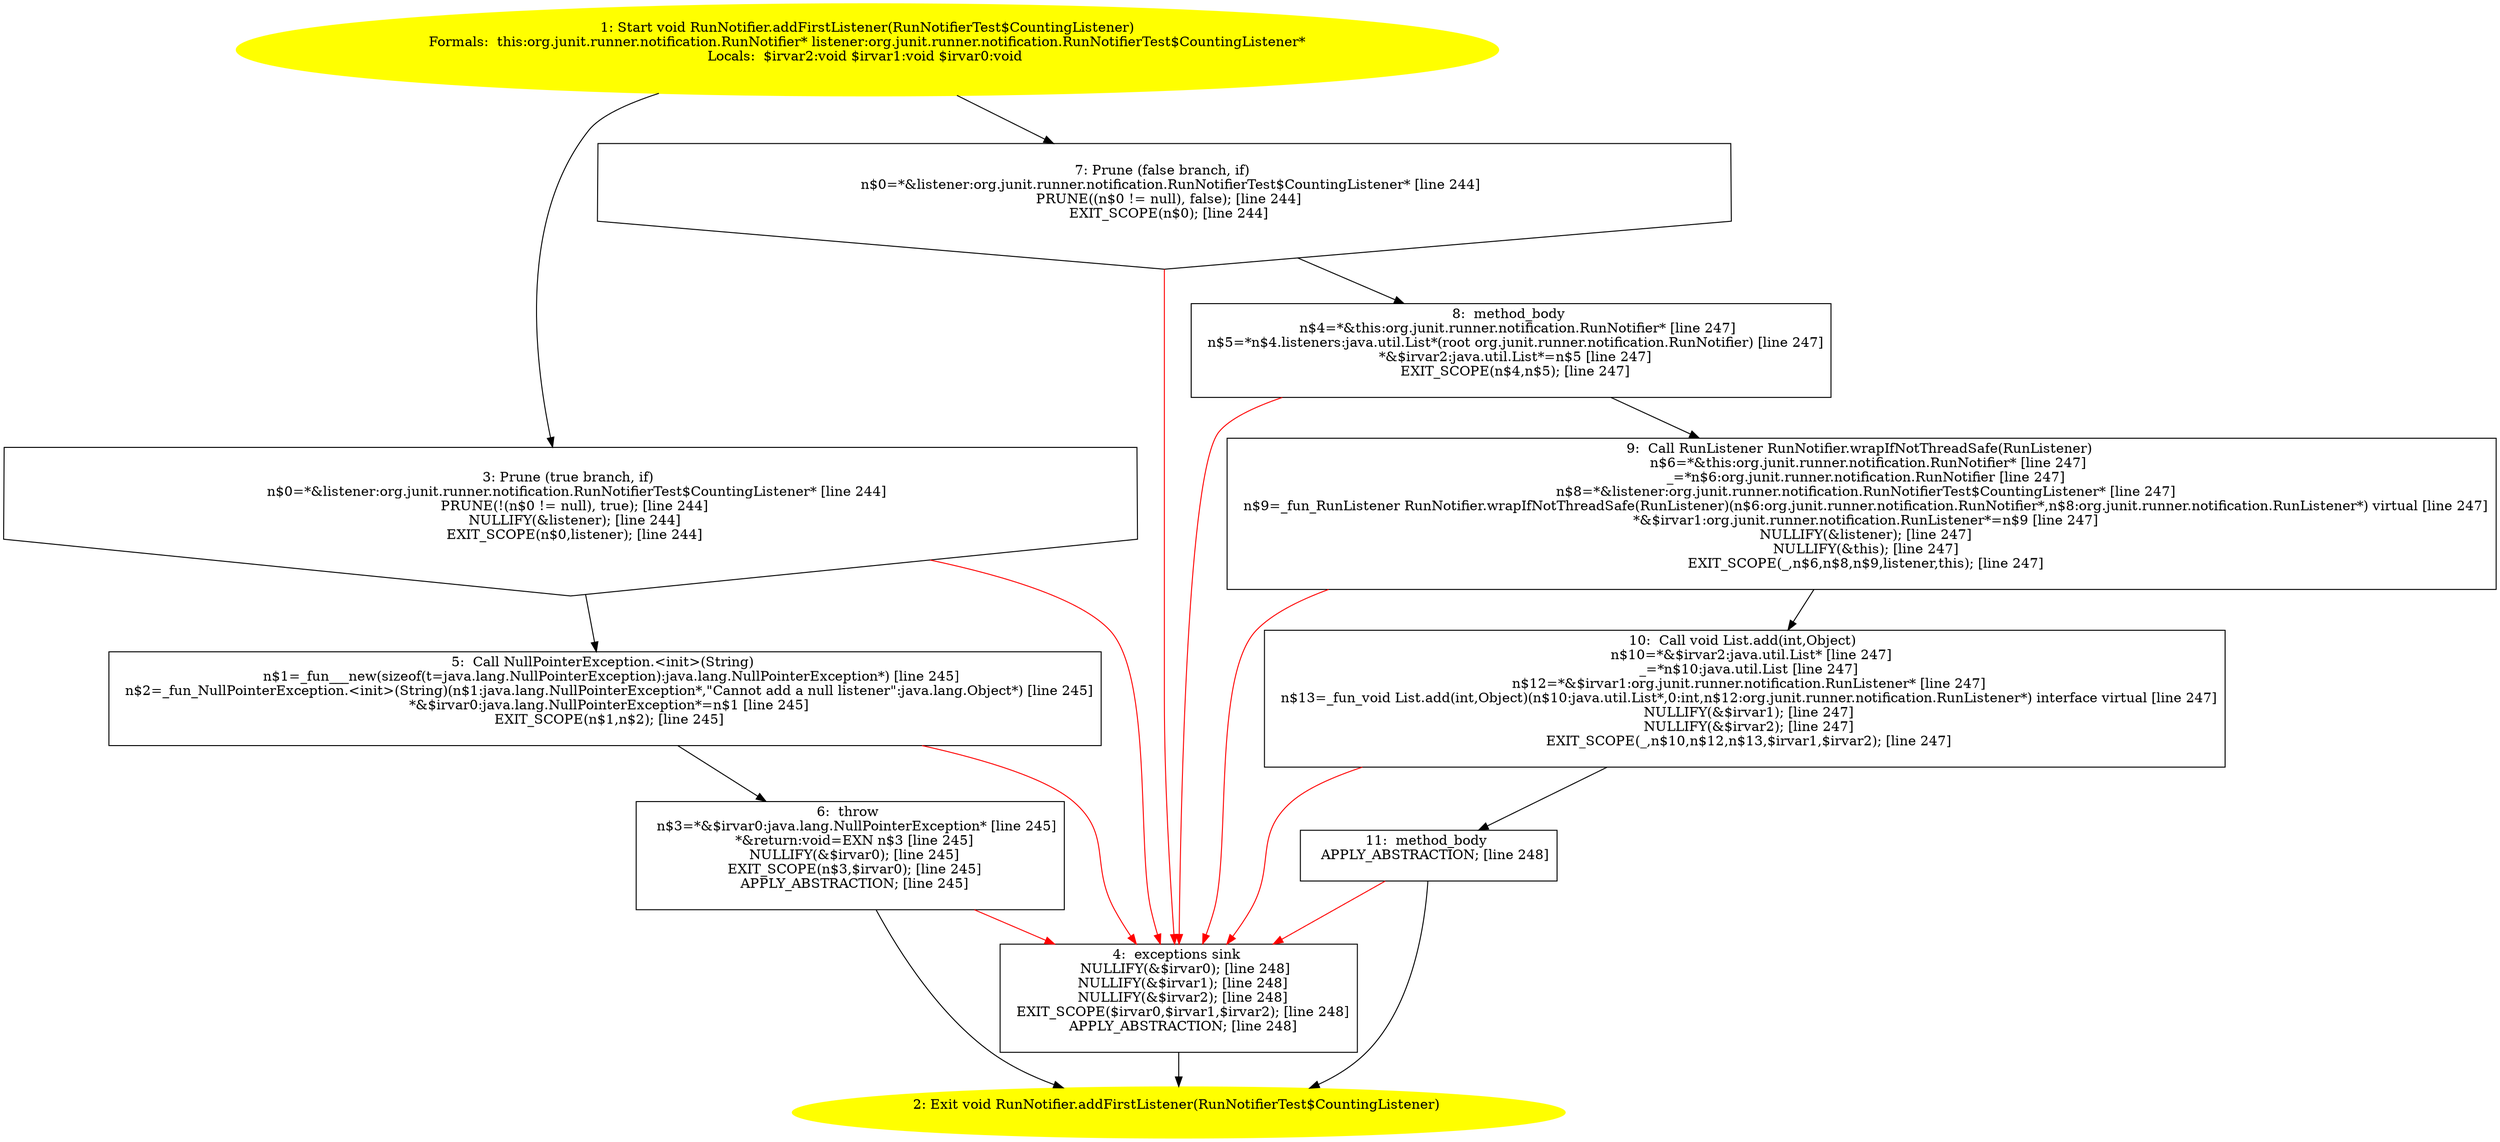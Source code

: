 /* @generated */
digraph cfg {
"org.junit.runner.notification.RunNotifier.addFirstListener(org.junit.runner.notification.RunNotifier.4e526c01a3843ed7eb7b54bcedbd6c70_1" [label="1: Start void RunNotifier.addFirstListener(RunNotifierTest$CountingListener)\nFormals:  this:org.junit.runner.notification.RunNotifier* listener:org.junit.runner.notification.RunNotifierTest$CountingListener*\nLocals:  $irvar2:void $irvar1:void $irvar0:void \n  " color=yellow style=filled]
	

	 "org.junit.runner.notification.RunNotifier.addFirstListener(org.junit.runner.notification.RunNotifier.4e526c01a3843ed7eb7b54bcedbd6c70_1" -> "org.junit.runner.notification.RunNotifier.addFirstListener(org.junit.runner.notification.RunNotifier.4e526c01a3843ed7eb7b54bcedbd6c70_3" ;
	 "org.junit.runner.notification.RunNotifier.addFirstListener(org.junit.runner.notification.RunNotifier.4e526c01a3843ed7eb7b54bcedbd6c70_1" -> "org.junit.runner.notification.RunNotifier.addFirstListener(org.junit.runner.notification.RunNotifier.4e526c01a3843ed7eb7b54bcedbd6c70_7" ;
"org.junit.runner.notification.RunNotifier.addFirstListener(org.junit.runner.notification.RunNotifier.4e526c01a3843ed7eb7b54bcedbd6c70_2" [label="2: Exit void RunNotifier.addFirstListener(RunNotifierTest$CountingListener) \n  " color=yellow style=filled]
	

"org.junit.runner.notification.RunNotifier.addFirstListener(org.junit.runner.notification.RunNotifier.4e526c01a3843ed7eb7b54bcedbd6c70_3" [label="3: Prune (true branch, if) \n   n$0=*&listener:org.junit.runner.notification.RunNotifierTest$CountingListener* [line 244]\n  PRUNE(!(n$0 != null), true); [line 244]\n  NULLIFY(&listener); [line 244]\n  EXIT_SCOPE(n$0,listener); [line 244]\n " shape="invhouse"]
	

	 "org.junit.runner.notification.RunNotifier.addFirstListener(org.junit.runner.notification.RunNotifier.4e526c01a3843ed7eb7b54bcedbd6c70_3" -> "org.junit.runner.notification.RunNotifier.addFirstListener(org.junit.runner.notification.RunNotifier.4e526c01a3843ed7eb7b54bcedbd6c70_5" ;
	 "org.junit.runner.notification.RunNotifier.addFirstListener(org.junit.runner.notification.RunNotifier.4e526c01a3843ed7eb7b54bcedbd6c70_3" -> "org.junit.runner.notification.RunNotifier.addFirstListener(org.junit.runner.notification.RunNotifier.4e526c01a3843ed7eb7b54bcedbd6c70_4" [color="red" ];
"org.junit.runner.notification.RunNotifier.addFirstListener(org.junit.runner.notification.RunNotifier.4e526c01a3843ed7eb7b54bcedbd6c70_4" [label="4:  exceptions sink \n   NULLIFY(&$irvar0); [line 248]\n  NULLIFY(&$irvar1); [line 248]\n  NULLIFY(&$irvar2); [line 248]\n  EXIT_SCOPE($irvar0,$irvar1,$irvar2); [line 248]\n  APPLY_ABSTRACTION; [line 248]\n " shape="box"]
	

	 "org.junit.runner.notification.RunNotifier.addFirstListener(org.junit.runner.notification.RunNotifier.4e526c01a3843ed7eb7b54bcedbd6c70_4" -> "org.junit.runner.notification.RunNotifier.addFirstListener(org.junit.runner.notification.RunNotifier.4e526c01a3843ed7eb7b54bcedbd6c70_2" ;
"org.junit.runner.notification.RunNotifier.addFirstListener(org.junit.runner.notification.RunNotifier.4e526c01a3843ed7eb7b54bcedbd6c70_5" [label="5:  Call NullPointerException.<init>(String) \n   n$1=_fun___new(sizeof(t=java.lang.NullPointerException):java.lang.NullPointerException*) [line 245]\n  n$2=_fun_NullPointerException.<init>(String)(n$1:java.lang.NullPointerException*,\"Cannot add a null listener\":java.lang.Object*) [line 245]\n  *&$irvar0:java.lang.NullPointerException*=n$1 [line 245]\n  EXIT_SCOPE(n$1,n$2); [line 245]\n " shape="box"]
	

	 "org.junit.runner.notification.RunNotifier.addFirstListener(org.junit.runner.notification.RunNotifier.4e526c01a3843ed7eb7b54bcedbd6c70_5" -> "org.junit.runner.notification.RunNotifier.addFirstListener(org.junit.runner.notification.RunNotifier.4e526c01a3843ed7eb7b54bcedbd6c70_6" ;
	 "org.junit.runner.notification.RunNotifier.addFirstListener(org.junit.runner.notification.RunNotifier.4e526c01a3843ed7eb7b54bcedbd6c70_5" -> "org.junit.runner.notification.RunNotifier.addFirstListener(org.junit.runner.notification.RunNotifier.4e526c01a3843ed7eb7b54bcedbd6c70_4" [color="red" ];
"org.junit.runner.notification.RunNotifier.addFirstListener(org.junit.runner.notification.RunNotifier.4e526c01a3843ed7eb7b54bcedbd6c70_6" [label="6:  throw \n   n$3=*&$irvar0:java.lang.NullPointerException* [line 245]\n  *&return:void=EXN n$3 [line 245]\n  NULLIFY(&$irvar0); [line 245]\n  EXIT_SCOPE(n$3,$irvar0); [line 245]\n  APPLY_ABSTRACTION; [line 245]\n " shape="box"]
	

	 "org.junit.runner.notification.RunNotifier.addFirstListener(org.junit.runner.notification.RunNotifier.4e526c01a3843ed7eb7b54bcedbd6c70_6" -> "org.junit.runner.notification.RunNotifier.addFirstListener(org.junit.runner.notification.RunNotifier.4e526c01a3843ed7eb7b54bcedbd6c70_2" ;
	 "org.junit.runner.notification.RunNotifier.addFirstListener(org.junit.runner.notification.RunNotifier.4e526c01a3843ed7eb7b54bcedbd6c70_6" -> "org.junit.runner.notification.RunNotifier.addFirstListener(org.junit.runner.notification.RunNotifier.4e526c01a3843ed7eb7b54bcedbd6c70_4" [color="red" ];
"org.junit.runner.notification.RunNotifier.addFirstListener(org.junit.runner.notification.RunNotifier.4e526c01a3843ed7eb7b54bcedbd6c70_7" [label="7: Prune (false branch, if) \n   n$0=*&listener:org.junit.runner.notification.RunNotifierTest$CountingListener* [line 244]\n  PRUNE((n$0 != null), false); [line 244]\n  EXIT_SCOPE(n$0); [line 244]\n " shape="invhouse"]
	

	 "org.junit.runner.notification.RunNotifier.addFirstListener(org.junit.runner.notification.RunNotifier.4e526c01a3843ed7eb7b54bcedbd6c70_7" -> "org.junit.runner.notification.RunNotifier.addFirstListener(org.junit.runner.notification.RunNotifier.4e526c01a3843ed7eb7b54bcedbd6c70_8" ;
	 "org.junit.runner.notification.RunNotifier.addFirstListener(org.junit.runner.notification.RunNotifier.4e526c01a3843ed7eb7b54bcedbd6c70_7" -> "org.junit.runner.notification.RunNotifier.addFirstListener(org.junit.runner.notification.RunNotifier.4e526c01a3843ed7eb7b54bcedbd6c70_4" [color="red" ];
"org.junit.runner.notification.RunNotifier.addFirstListener(org.junit.runner.notification.RunNotifier.4e526c01a3843ed7eb7b54bcedbd6c70_8" [label="8:  method_body \n   n$4=*&this:org.junit.runner.notification.RunNotifier* [line 247]\n  n$5=*n$4.listeners:java.util.List*(root org.junit.runner.notification.RunNotifier) [line 247]\n  *&$irvar2:java.util.List*=n$5 [line 247]\n  EXIT_SCOPE(n$4,n$5); [line 247]\n " shape="box"]
	

	 "org.junit.runner.notification.RunNotifier.addFirstListener(org.junit.runner.notification.RunNotifier.4e526c01a3843ed7eb7b54bcedbd6c70_8" -> "org.junit.runner.notification.RunNotifier.addFirstListener(org.junit.runner.notification.RunNotifier.4e526c01a3843ed7eb7b54bcedbd6c70_9" ;
	 "org.junit.runner.notification.RunNotifier.addFirstListener(org.junit.runner.notification.RunNotifier.4e526c01a3843ed7eb7b54bcedbd6c70_8" -> "org.junit.runner.notification.RunNotifier.addFirstListener(org.junit.runner.notification.RunNotifier.4e526c01a3843ed7eb7b54bcedbd6c70_4" [color="red" ];
"org.junit.runner.notification.RunNotifier.addFirstListener(org.junit.runner.notification.RunNotifier.4e526c01a3843ed7eb7b54bcedbd6c70_9" [label="9:  Call RunListener RunNotifier.wrapIfNotThreadSafe(RunListener) \n   n$6=*&this:org.junit.runner.notification.RunNotifier* [line 247]\n  _=*n$6:org.junit.runner.notification.RunNotifier [line 247]\n  n$8=*&listener:org.junit.runner.notification.RunNotifierTest$CountingListener* [line 247]\n  n$9=_fun_RunListener RunNotifier.wrapIfNotThreadSafe(RunListener)(n$6:org.junit.runner.notification.RunNotifier*,n$8:org.junit.runner.notification.RunListener*) virtual [line 247]\n  *&$irvar1:org.junit.runner.notification.RunListener*=n$9 [line 247]\n  NULLIFY(&listener); [line 247]\n  NULLIFY(&this); [line 247]\n  EXIT_SCOPE(_,n$6,n$8,n$9,listener,this); [line 247]\n " shape="box"]
	

	 "org.junit.runner.notification.RunNotifier.addFirstListener(org.junit.runner.notification.RunNotifier.4e526c01a3843ed7eb7b54bcedbd6c70_9" -> "org.junit.runner.notification.RunNotifier.addFirstListener(org.junit.runner.notification.RunNotifier.4e526c01a3843ed7eb7b54bcedbd6c70_10" ;
	 "org.junit.runner.notification.RunNotifier.addFirstListener(org.junit.runner.notification.RunNotifier.4e526c01a3843ed7eb7b54bcedbd6c70_9" -> "org.junit.runner.notification.RunNotifier.addFirstListener(org.junit.runner.notification.RunNotifier.4e526c01a3843ed7eb7b54bcedbd6c70_4" [color="red" ];
"org.junit.runner.notification.RunNotifier.addFirstListener(org.junit.runner.notification.RunNotifier.4e526c01a3843ed7eb7b54bcedbd6c70_10" [label="10:  Call void List.add(int,Object) \n   n$10=*&$irvar2:java.util.List* [line 247]\n  _=*n$10:java.util.List [line 247]\n  n$12=*&$irvar1:org.junit.runner.notification.RunListener* [line 247]\n  n$13=_fun_void List.add(int,Object)(n$10:java.util.List*,0:int,n$12:org.junit.runner.notification.RunListener*) interface virtual [line 247]\n  NULLIFY(&$irvar1); [line 247]\n  NULLIFY(&$irvar2); [line 247]\n  EXIT_SCOPE(_,n$10,n$12,n$13,$irvar1,$irvar2); [line 247]\n " shape="box"]
	

	 "org.junit.runner.notification.RunNotifier.addFirstListener(org.junit.runner.notification.RunNotifier.4e526c01a3843ed7eb7b54bcedbd6c70_10" -> "org.junit.runner.notification.RunNotifier.addFirstListener(org.junit.runner.notification.RunNotifier.4e526c01a3843ed7eb7b54bcedbd6c70_11" ;
	 "org.junit.runner.notification.RunNotifier.addFirstListener(org.junit.runner.notification.RunNotifier.4e526c01a3843ed7eb7b54bcedbd6c70_10" -> "org.junit.runner.notification.RunNotifier.addFirstListener(org.junit.runner.notification.RunNotifier.4e526c01a3843ed7eb7b54bcedbd6c70_4" [color="red" ];
"org.junit.runner.notification.RunNotifier.addFirstListener(org.junit.runner.notification.RunNotifier.4e526c01a3843ed7eb7b54bcedbd6c70_11" [label="11:  method_body \n   APPLY_ABSTRACTION; [line 248]\n " shape="box"]
	

	 "org.junit.runner.notification.RunNotifier.addFirstListener(org.junit.runner.notification.RunNotifier.4e526c01a3843ed7eb7b54bcedbd6c70_11" -> "org.junit.runner.notification.RunNotifier.addFirstListener(org.junit.runner.notification.RunNotifier.4e526c01a3843ed7eb7b54bcedbd6c70_2" ;
	 "org.junit.runner.notification.RunNotifier.addFirstListener(org.junit.runner.notification.RunNotifier.4e526c01a3843ed7eb7b54bcedbd6c70_11" -> "org.junit.runner.notification.RunNotifier.addFirstListener(org.junit.runner.notification.RunNotifier.4e526c01a3843ed7eb7b54bcedbd6c70_4" [color="red" ];
}
